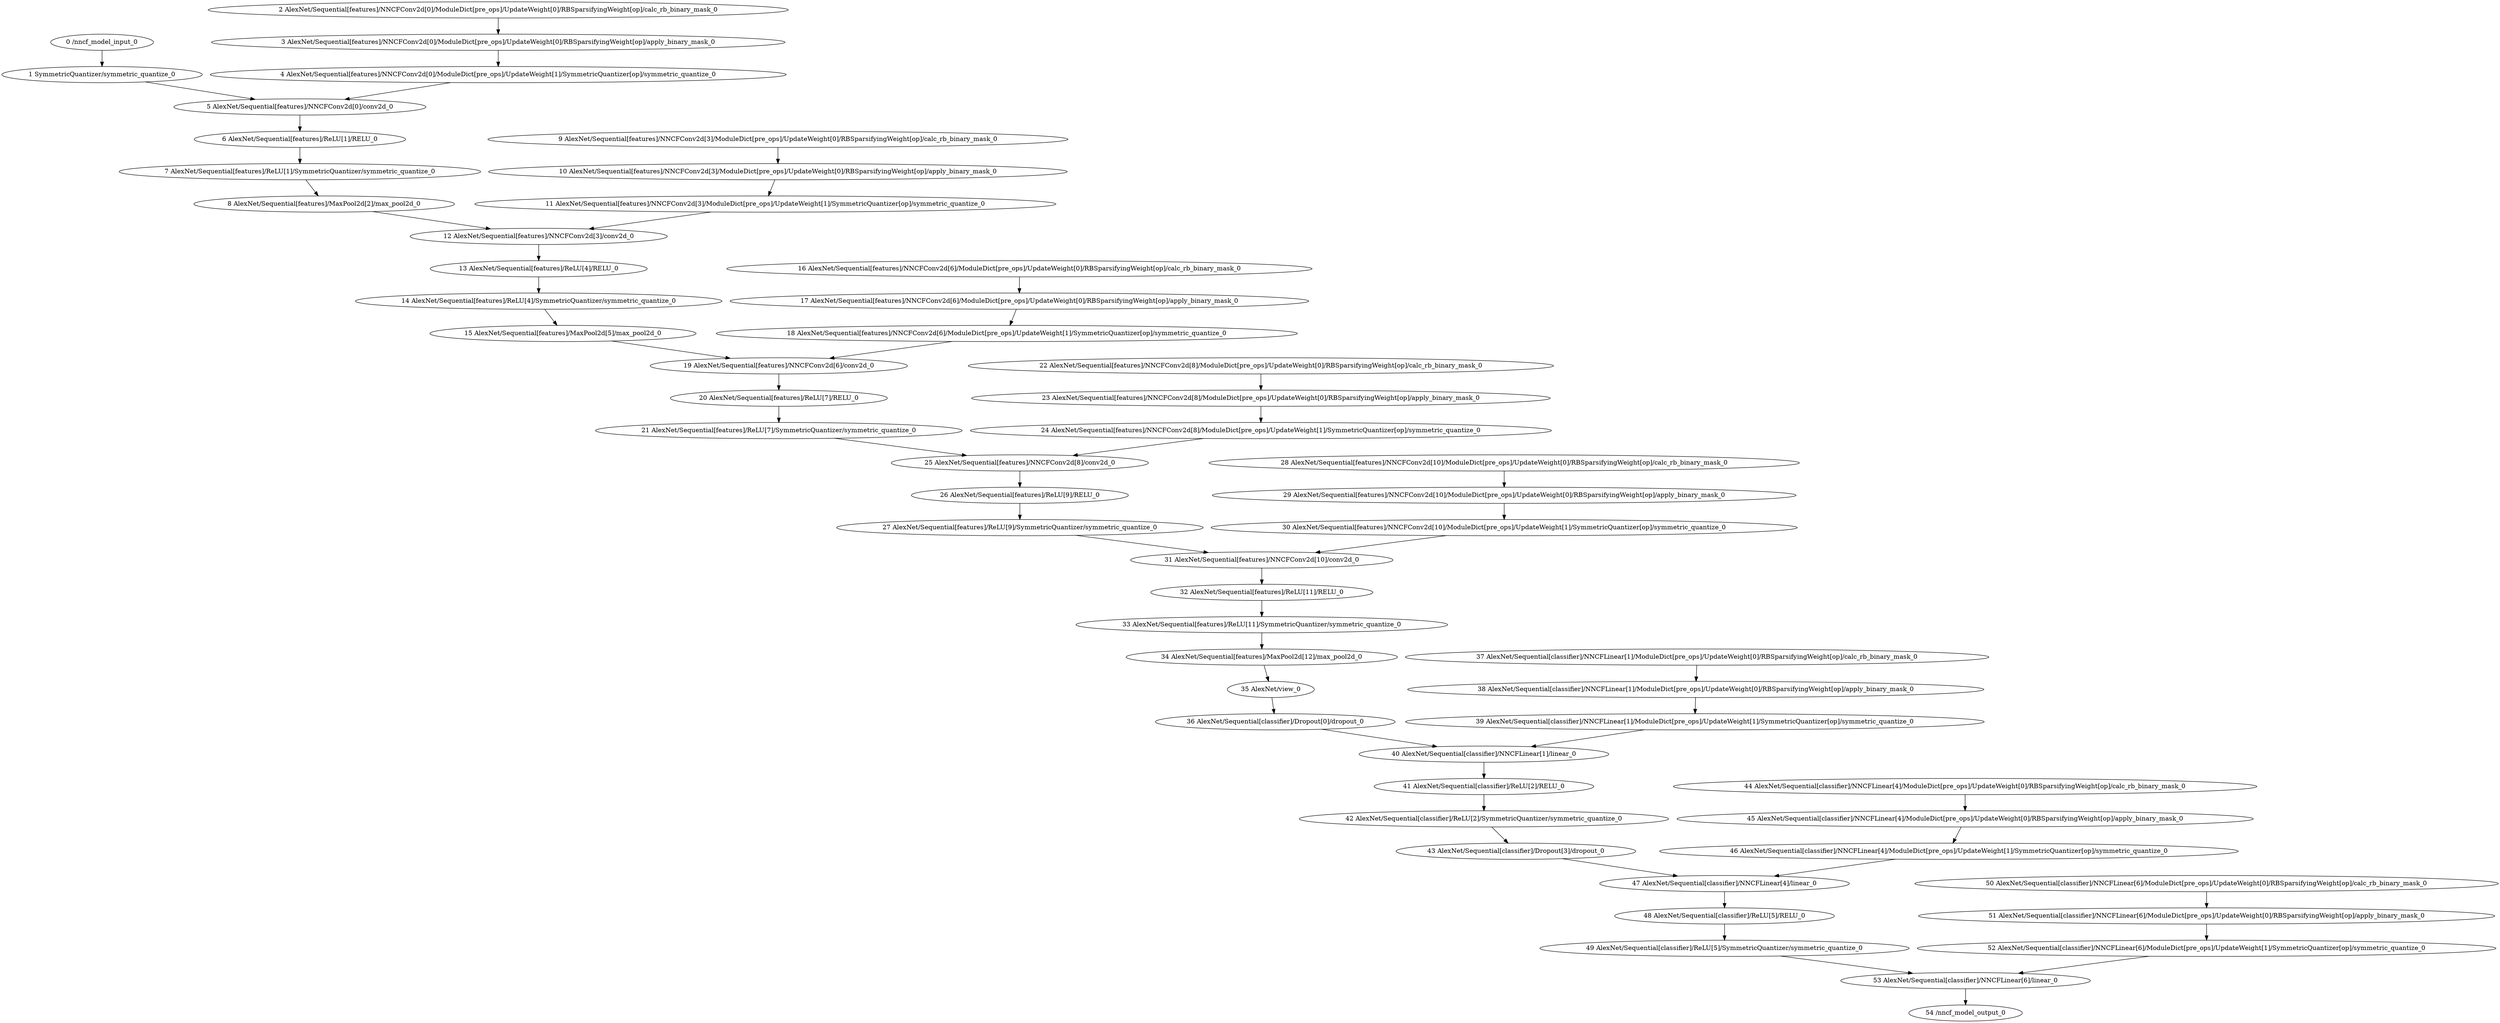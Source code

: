 strict digraph  {
"0 /nncf_model_input_0" [id=0, type=nncf_model_input];
"1 SymmetricQuantizer/symmetric_quantize_0" [id=1, type=symmetric_quantize];
"2 AlexNet/Sequential[features]/NNCFConv2d[0]/ModuleDict[pre_ops]/UpdateWeight[0]/RBSparsifyingWeight[op]/calc_rb_binary_mask_0" [id=2, type=calc_rb_binary_mask];
"3 AlexNet/Sequential[features]/NNCFConv2d[0]/ModuleDict[pre_ops]/UpdateWeight[0]/RBSparsifyingWeight[op]/apply_binary_mask_0" [id=3, type=apply_binary_mask];
"4 AlexNet/Sequential[features]/NNCFConv2d[0]/ModuleDict[pre_ops]/UpdateWeight[1]/SymmetricQuantizer[op]/symmetric_quantize_0" [id=4, type=symmetric_quantize];
"5 AlexNet/Sequential[features]/NNCFConv2d[0]/conv2d_0" [id=5, type=conv2d];
"6 AlexNet/Sequential[features]/ReLU[1]/RELU_0" [id=6, type=RELU];
"7 AlexNet/Sequential[features]/ReLU[1]/SymmetricQuantizer/symmetric_quantize_0" [id=7, type=symmetric_quantize];
"8 AlexNet/Sequential[features]/MaxPool2d[2]/max_pool2d_0" [id=8, type=max_pool2d];
"9 AlexNet/Sequential[features]/NNCFConv2d[3]/ModuleDict[pre_ops]/UpdateWeight[0]/RBSparsifyingWeight[op]/calc_rb_binary_mask_0" [id=9, type=calc_rb_binary_mask];
"10 AlexNet/Sequential[features]/NNCFConv2d[3]/ModuleDict[pre_ops]/UpdateWeight[0]/RBSparsifyingWeight[op]/apply_binary_mask_0" [id=10, type=apply_binary_mask];
"11 AlexNet/Sequential[features]/NNCFConv2d[3]/ModuleDict[pre_ops]/UpdateWeight[1]/SymmetricQuantizer[op]/symmetric_quantize_0" [id=11, type=symmetric_quantize];
"12 AlexNet/Sequential[features]/NNCFConv2d[3]/conv2d_0" [id=12, type=conv2d];
"13 AlexNet/Sequential[features]/ReLU[4]/RELU_0" [id=13, type=RELU];
"14 AlexNet/Sequential[features]/ReLU[4]/SymmetricQuantizer/symmetric_quantize_0" [id=14, type=symmetric_quantize];
"15 AlexNet/Sequential[features]/MaxPool2d[5]/max_pool2d_0" [id=15, type=max_pool2d];
"16 AlexNet/Sequential[features]/NNCFConv2d[6]/ModuleDict[pre_ops]/UpdateWeight[0]/RBSparsifyingWeight[op]/calc_rb_binary_mask_0" [id=16, type=calc_rb_binary_mask];
"17 AlexNet/Sequential[features]/NNCFConv2d[6]/ModuleDict[pre_ops]/UpdateWeight[0]/RBSparsifyingWeight[op]/apply_binary_mask_0" [id=17, type=apply_binary_mask];
"18 AlexNet/Sequential[features]/NNCFConv2d[6]/ModuleDict[pre_ops]/UpdateWeight[1]/SymmetricQuantizer[op]/symmetric_quantize_0" [id=18, type=symmetric_quantize];
"19 AlexNet/Sequential[features]/NNCFConv2d[6]/conv2d_0" [id=19, type=conv2d];
"20 AlexNet/Sequential[features]/ReLU[7]/RELU_0" [id=20, type=RELU];
"21 AlexNet/Sequential[features]/ReLU[7]/SymmetricQuantizer/symmetric_quantize_0" [id=21, type=symmetric_quantize];
"22 AlexNet/Sequential[features]/NNCFConv2d[8]/ModuleDict[pre_ops]/UpdateWeight[0]/RBSparsifyingWeight[op]/calc_rb_binary_mask_0" [id=22, type=calc_rb_binary_mask];
"23 AlexNet/Sequential[features]/NNCFConv2d[8]/ModuleDict[pre_ops]/UpdateWeight[0]/RBSparsifyingWeight[op]/apply_binary_mask_0" [id=23, type=apply_binary_mask];
"24 AlexNet/Sequential[features]/NNCFConv2d[8]/ModuleDict[pre_ops]/UpdateWeight[1]/SymmetricQuantizer[op]/symmetric_quantize_0" [id=24, type=symmetric_quantize];
"25 AlexNet/Sequential[features]/NNCFConv2d[8]/conv2d_0" [id=25, type=conv2d];
"26 AlexNet/Sequential[features]/ReLU[9]/RELU_0" [id=26, type=RELU];
"27 AlexNet/Sequential[features]/ReLU[9]/SymmetricQuantizer/symmetric_quantize_0" [id=27, type=symmetric_quantize];
"28 AlexNet/Sequential[features]/NNCFConv2d[10]/ModuleDict[pre_ops]/UpdateWeight[0]/RBSparsifyingWeight[op]/calc_rb_binary_mask_0" [id=28, type=calc_rb_binary_mask];
"29 AlexNet/Sequential[features]/NNCFConv2d[10]/ModuleDict[pre_ops]/UpdateWeight[0]/RBSparsifyingWeight[op]/apply_binary_mask_0" [id=29, type=apply_binary_mask];
"30 AlexNet/Sequential[features]/NNCFConv2d[10]/ModuleDict[pre_ops]/UpdateWeight[1]/SymmetricQuantizer[op]/symmetric_quantize_0" [id=30, type=symmetric_quantize];
"31 AlexNet/Sequential[features]/NNCFConv2d[10]/conv2d_0" [id=31, type=conv2d];
"32 AlexNet/Sequential[features]/ReLU[11]/RELU_0" [id=32, type=RELU];
"33 AlexNet/Sequential[features]/ReLU[11]/SymmetricQuantizer/symmetric_quantize_0" [id=33, type=symmetric_quantize];
"34 AlexNet/Sequential[features]/MaxPool2d[12]/max_pool2d_0" [id=34, type=max_pool2d];
"35 AlexNet/view_0" [id=35, type=view];
"36 AlexNet/Sequential[classifier]/Dropout[0]/dropout_0" [id=36, type=dropout];
"37 AlexNet/Sequential[classifier]/NNCFLinear[1]/ModuleDict[pre_ops]/UpdateWeight[0]/RBSparsifyingWeight[op]/calc_rb_binary_mask_0" [id=37, type=calc_rb_binary_mask];
"38 AlexNet/Sequential[classifier]/NNCFLinear[1]/ModuleDict[pre_ops]/UpdateWeight[0]/RBSparsifyingWeight[op]/apply_binary_mask_0" [id=38, type=apply_binary_mask];
"39 AlexNet/Sequential[classifier]/NNCFLinear[1]/ModuleDict[pre_ops]/UpdateWeight[1]/SymmetricQuantizer[op]/symmetric_quantize_0" [id=39, type=symmetric_quantize];
"40 AlexNet/Sequential[classifier]/NNCFLinear[1]/linear_0" [id=40, type=linear];
"41 AlexNet/Sequential[classifier]/ReLU[2]/RELU_0" [id=41, type=RELU];
"42 AlexNet/Sequential[classifier]/ReLU[2]/SymmetricQuantizer/symmetric_quantize_0" [id=42, type=symmetric_quantize];
"43 AlexNet/Sequential[classifier]/Dropout[3]/dropout_0" [id=43, type=dropout];
"44 AlexNet/Sequential[classifier]/NNCFLinear[4]/ModuleDict[pre_ops]/UpdateWeight[0]/RBSparsifyingWeight[op]/calc_rb_binary_mask_0" [id=44, type=calc_rb_binary_mask];
"45 AlexNet/Sequential[classifier]/NNCFLinear[4]/ModuleDict[pre_ops]/UpdateWeight[0]/RBSparsifyingWeight[op]/apply_binary_mask_0" [id=45, type=apply_binary_mask];
"46 AlexNet/Sequential[classifier]/NNCFLinear[4]/ModuleDict[pre_ops]/UpdateWeight[1]/SymmetricQuantizer[op]/symmetric_quantize_0" [id=46, type=symmetric_quantize];
"47 AlexNet/Sequential[classifier]/NNCFLinear[4]/linear_0" [id=47, type=linear];
"48 AlexNet/Sequential[classifier]/ReLU[5]/RELU_0" [id=48, type=RELU];
"49 AlexNet/Sequential[classifier]/ReLU[5]/SymmetricQuantizer/symmetric_quantize_0" [id=49, type=symmetric_quantize];
"50 AlexNet/Sequential[classifier]/NNCFLinear[6]/ModuleDict[pre_ops]/UpdateWeight[0]/RBSparsifyingWeight[op]/calc_rb_binary_mask_0" [id=50, type=calc_rb_binary_mask];
"51 AlexNet/Sequential[classifier]/NNCFLinear[6]/ModuleDict[pre_ops]/UpdateWeight[0]/RBSparsifyingWeight[op]/apply_binary_mask_0" [id=51, type=apply_binary_mask];
"52 AlexNet/Sequential[classifier]/NNCFLinear[6]/ModuleDict[pre_ops]/UpdateWeight[1]/SymmetricQuantizer[op]/symmetric_quantize_0" [id=52, type=symmetric_quantize];
"53 AlexNet/Sequential[classifier]/NNCFLinear[6]/linear_0" [id=53, type=linear];
"54 /nncf_model_output_0" [id=54, type=nncf_model_output];
"0 /nncf_model_input_0" -> "1 SymmetricQuantizer/symmetric_quantize_0";
"1 SymmetricQuantizer/symmetric_quantize_0" -> "5 AlexNet/Sequential[features]/NNCFConv2d[0]/conv2d_0";
"2 AlexNet/Sequential[features]/NNCFConv2d[0]/ModuleDict[pre_ops]/UpdateWeight[0]/RBSparsifyingWeight[op]/calc_rb_binary_mask_0" -> "3 AlexNet/Sequential[features]/NNCFConv2d[0]/ModuleDict[pre_ops]/UpdateWeight[0]/RBSparsifyingWeight[op]/apply_binary_mask_0";
"3 AlexNet/Sequential[features]/NNCFConv2d[0]/ModuleDict[pre_ops]/UpdateWeight[0]/RBSparsifyingWeight[op]/apply_binary_mask_0" -> "4 AlexNet/Sequential[features]/NNCFConv2d[0]/ModuleDict[pre_ops]/UpdateWeight[1]/SymmetricQuantizer[op]/symmetric_quantize_0";
"4 AlexNet/Sequential[features]/NNCFConv2d[0]/ModuleDict[pre_ops]/UpdateWeight[1]/SymmetricQuantizer[op]/symmetric_quantize_0" -> "5 AlexNet/Sequential[features]/NNCFConv2d[0]/conv2d_0";
"5 AlexNet/Sequential[features]/NNCFConv2d[0]/conv2d_0" -> "6 AlexNet/Sequential[features]/ReLU[1]/RELU_0";
"6 AlexNet/Sequential[features]/ReLU[1]/RELU_0" -> "7 AlexNet/Sequential[features]/ReLU[1]/SymmetricQuantizer/symmetric_quantize_0";
"7 AlexNet/Sequential[features]/ReLU[1]/SymmetricQuantizer/symmetric_quantize_0" -> "8 AlexNet/Sequential[features]/MaxPool2d[2]/max_pool2d_0";
"8 AlexNet/Sequential[features]/MaxPool2d[2]/max_pool2d_0" -> "12 AlexNet/Sequential[features]/NNCFConv2d[3]/conv2d_0";
"9 AlexNet/Sequential[features]/NNCFConv2d[3]/ModuleDict[pre_ops]/UpdateWeight[0]/RBSparsifyingWeight[op]/calc_rb_binary_mask_0" -> "10 AlexNet/Sequential[features]/NNCFConv2d[3]/ModuleDict[pre_ops]/UpdateWeight[0]/RBSparsifyingWeight[op]/apply_binary_mask_0";
"10 AlexNet/Sequential[features]/NNCFConv2d[3]/ModuleDict[pre_ops]/UpdateWeight[0]/RBSparsifyingWeight[op]/apply_binary_mask_0" -> "11 AlexNet/Sequential[features]/NNCFConv2d[3]/ModuleDict[pre_ops]/UpdateWeight[1]/SymmetricQuantizer[op]/symmetric_quantize_0";
"11 AlexNet/Sequential[features]/NNCFConv2d[3]/ModuleDict[pre_ops]/UpdateWeight[1]/SymmetricQuantizer[op]/symmetric_quantize_0" -> "12 AlexNet/Sequential[features]/NNCFConv2d[3]/conv2d_0";
"12 AlexNet/Sequential[features]/NNCFConv2d[3]/conv2d_0" -> "13 AlexNet/Sequential[features]/ReLU[4]/RELU_0";
"13 AlexNet/Sequential[features]/ReLU[4]/RELU_0" -> "14 AlexNet/Sequential[features]/ReLU[4]/SymmetricQuantizer/symmetric_quantize_0";
"14 AlexNet/Sequential[features]/ReLU[4]/SymmetricQuantizer/symmetric_quantize_0" -> "15 AlexNet/Sequential[features]/MaxPool2d[5]/max_pool2d_0";
"15 AlexNet/Sequential[features]/MaxPool2d[5]/max_pool2d_0" -> "19 AlexNet/Sequential[features]/NNCFConv2d[6]/conv2d_0";
"16 AlexNet/Sequential[features]/NNCFConv2d[6]/ModuleDict[pre_ops]/UpdateWeight[0]/RBSparsifyingWeight[op]/calc_rb_binary_mask_0" -> "17 AlexNet/Sequential[features]/NNCFConv2d[6]/ModuleDict[pre_ops]/UpdateWeight[0]/RBSparsifyingWeight[op]/apply_binary_mask_0";
"17 AlexNet/Sequential[features]/NNCFConv2d[6]/ModuleDict[pre_ops]/UpdateWeight[0]/RBSparsifyingWeight[op]/apply_binary_mask_0" -> "18 AlexNet/Sequential[features]/NNCFConv2d[6]/ModuleDict[pre_ops]/UpdateWeight[1]/SymmetricQuantizer[op]/symmetric_quantize_0";
"18 AlexNet/Sequential[features]/NNCFConv2d[6]/ModuleDict[pre_ops]/UpdateWeight[1]/SymmetricQuantizer[op]/symmetric_quantize_0" -> "19 AlexNet/Sequential[features]/NNCFConv2d[6]/conv2d_0";
"19 AlexNet/Sequential[features]/NNCFConv2d[6]/conv2d_0" -> "20 AlexNet/Sequential[features]/ReLU[7]/RELU_0";
"20 AlexNet/Sequential[features]/ReLU[7]/RELU_0" -> "21 AlexNet/Sequential[features]/ReLU[7]/SymmetricQuantizer/symmetric_quantize_0";
"21 AlexNet/Sequential[features]/ReLU[7]/SymmetricQuantizer/symmetric_quantize_0" -> "25 AlexNet/Sequential[features]/NNCFConv2d[8]/conv2d_0";
"22 AlexNet/Sequential[features]/NNCFConv2d[8]/ModuleDict[pre_ops]/UpdateWeight[0]/RBSparsifyingWeight[op]/calc_rb_binary_mask_0" -> "23 AlexNet/Sequential[features]/NNCFConv2d[8]/ModuleDict[pre_ops]/UpdateWeight[0]/RBSparsifyingWeight[op]/apply_binary_mask_0";
"23 AlexNet/Sequential[features]/NNCFConv2d[8]/ModuleDict[pre_ops]/UpdateWeight[0]/RBSparsifyingWeight[op]/apply_binary_mask_0" -> "24 AlexNet/Sequential[features]/NNCFConv2d[8]/ModuleDict[pre_ops]/UpdateWeight[1]/SymmetricQuantizer[op]/symmetric_quantize_0";
"24 AlexNet/Sequential[features]/NNCFConv2d[8]/ModuleDict[pre_ops]/UpdateWeight[1]/SymmetricQuantizer[op]/symmetric_quantize_0" -> "25 AlexNet/Sequential[features]/NNCFConv2d[8]/conv2d_0";
"25 AlexNet/Sequential[features]/NNCFConv2d[8]/conv2d_0" -> "26 AlexNet/Sequential[features]/ReLU[9]/RELU_0";
"26 AlexNet/Sequential[features]/ReLU[9]/RELU_0" -> "27 AlexNet/Sequential[features]/ReLU[9]/SymmetricQuantizer/symmetric_quantize_0";
"27 AlexNet/Sequential[features]/ReLU[9]/SymmetricQuantizer/symmetric_quantize_0" -> "31 AlexNet/Sequential[features]/NNCFConv2d[10]/conv2d_0";
"28 AlexNet/Sequential[features]/NNCFConv2d[10]/ModuleDict[pre_ops]/UpdateWeight[0]/RBSparsifyingWeight[op]/calc_rb_binary_mask_0" -> "29 AlexNet/Sequential[features]/NNCFConv2d[10]/ModuleDict[pre_ops]/UpdateWeight[0]/RBSparsifyingWeight[op]/apply_binary_mask_0";
"29 AlexNet/Sequential[features]/NNCFConv2d[10]/ModuleDict[pre_ops]/UpdateWeight[0]/RBSparsifyingWeight[op]/apply_binary_mask_0" -> "30 AlexNet/Sequential[features]/NNCFConv2d[10]/ModuleDict[pre_ops]/UpdateWeight[1]/SymmetricQuantizer[op]/symmetric_quantize_0";
"30 AlexNet/Sequential[features]/NNCFConv2d[10]/ModuleDict[pre_ops]/UpdateWeight[1]/SymmetricQuantizer[op]/symmetric_quantize_0" -> "31 AlexNet/Sequential[features]/NNCFConv2d[10]/conv2d_0";
"31 AlexNet/Sequential[features]/NNCFConv2d[10]/conv2d_0" -> "32 AlexNet/Sequential[features]/ReLU[11]/RELU_0";
"32 AlexNet/Sequential[features]/ReLU[11]/RELU_0" -> "33 AlexNet/Sequential[features]/ReLU[11]/SymmetricQuantizer/symmetric_quantize_0";
"33 AlexNet/Sequential[features]/ReLU[11]/SymmetricQuantizer/symmetric_quantize_0" -> "34 AlexNet/Sequential[features]/MaxPool2d[12]/max_pool2d_0";
"34 AlexNet/Sequential[features]/MaxPool2d[12]/max_pool2d_0" -> "35 AlexNet/view_0";
"35 AlexNet/view_0" -> "36 AlexNet/Sequential[classifier]/Dropout[0]/dropout_0";
"36 AlexNet/Sequential[classifier]/Dropout[0]/dropout_0" -> "40 AlexNet/Sequential[classifier]/NNCFLinear[1]/linear_0";
"37 AlexNet/Sequential[classifier]/NNCFLinear[1]/ModuleDict[pre_ops]/UpdateWeight[0]/RBSparsifyingWeight[op]/calc_rb_binary_mask_0" -> "38 AlexNet/Sequential[classifier]/NNCFLinear[1]/ModuleDict[pre_ops]/UpdateWeight[0]/RBSparsifyingWeight[op]/apply_binary_mask_0";
"38 AlexNet/Sequential[classifier]/NNCFLinear[1]/ModuleDict[pre_ops]/UpdateWeight[0]/RBSparsifyingWeight[op]/apply_binary_mask_0" -> "39 AlexNet/Sequential[classifier]/NNCFLinear[1]/ModuleDict[pre_ops]/UpdateWeight[1]/SymmetricQuantizer[op]/symmetric_quantize_0";
"39 AlexNet/Sequential[classifier]/NNCFLinear[1]/ModuleDict[pre_ops]/UpdateWeight[1]/SymmetricQuantizer[op]/symmetric_quantize_0" -> "40 AlexNet/Sequential[classifier]/NNCFLinear[1]/linear_0";
"40 AlexNet/Sequential[classifier]/NNCFLinear[1]/linear_0" -> "41 AlexNet/Sequential[classifier]/ReLU[2]/RELU_0";
"41 AlexNet/Sequential[classifier]/ReLU[2]/RELU_0" -> "42 AlexNet/Sequential[classifier]/ReLU[2]/SymmetricQuantizer/symmetric_quantize_0";
"42 AlexNet/Sequential[classifier]/ReLU[2]/SymmetricQuantizer/symmetric_quantize_0" -> "43 AlexNet/Sequential[classifier]/Dropout[3]/dropout_0";
"43 AlexNet/Sequential[classifier]/Dropout[3]/dropout_0" -> "47 AlexNet/Sequential[classifier]/NNCFLinear[4]/linear_0";
"44 AlexNet/Sequential[classifier]/NNCFLinear[4]/ModuleDict[pre_ops]/UpdateWeight[0]/RBSparsifyingWeight[op]/calc_rb_binary_mask_0" -> "45 AlexNet/Sequential[classifier]/NNCFLinear[4]/ModuleDict[pre_ops]/UpdateWeight[0]/RBSparsifyingWeight[op]/apply_binary_mask_0";
"45 AlexNet/Sequential[classifier]/NNCFLinear[4]/ModuleDict[pre_ops]/UpdateWeight[0]/RBSparsifyingWeight[op]/apply_binary_mask_0" -> "46 AlexNet/Sequential[classifier]/NNCFLinear[4]/ModuleDict[pre_ops]/UpdateWeight[1]/SymmetricQuantizer[op]/symmetric_quantize_0";
"46 AlexNet/Sequential[classifier]/NNCFLinear[4]/ModuleDict[pre_ops]/UpdateWeight[1]/SymmetricQuantizer[op]/symmetric_quantize_0" -> "47 AlexNet/Sequential[classifier]/NNCFLinear[4]/linear_0";
"47 AlexNet/Sequential[classifier]/NNCFLinear[4]/linear_0" -> "48 AlexNet/Sequential[classifier]/ReLU[5]/RELU_0";
"48 AlexNet/Sequential[classifier]/ReLU[5]/RELU_0" -> "49 AlexNet/Sequential[classifier]/ReLU[5]/SymmetricQuantizer/symmetric_quantize_0";
"49 AlexNet/Sequential[classifier]/ReLU[5]/SymmetricQuantizer/symmetric_quantize_0" -> "53 AlexNet/Sequential[classifier]/NNCFLinear[6]/linear_0";
"50 AlexNet/Sequential[classifier]/NNCFLinear[6]/ModuleDict[pre_ops]/UpdateWeight[0]/RBSparsifyingWeight[op]/calc_rb_binary_mask_0" -> "51 AlexNet/Sequential[classifier]/NNCFLinear[6]/ModuleDict[pre_ops]/UpdateWeight[0]/RBSparsifyingWeight[op]/apply_binary_mask_0";
"51 AlexNet/Sequential[classifier]/NNCFLinear[6]/ModuleDict[pre_ops]/UpdateWeight[0]/RBSparsifyingWeight[op]/apply_binary_mask_0" -> "52 AlexNet/Sequential[classifier]/NNCFLinear[6]/ModuleDict[pre_ops]/UpdateWeight[1]/SymmetricQuantizer[op]/symmetric_quantize_0";
"52 AlexNet/Sequential[classifier]/NNCFLinear[6]/ModuleDict[pre_ops]/UpdateWeight[1]/SymmetricQuantizer[op]/symmetric_quantize_0" -> "53 AlexNet/Sequential[classifier]/NNCFLinear[6]/linear_0";
"53 AlexNet/Sequential[classifier]/NNCFLinear[6]/linear_0" -> "54 /nncf_model_output_0";
}
